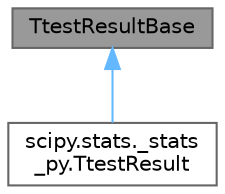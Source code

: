 digraph "TtestResultBase"
{
 // LATEX_PDF_SIZE
  bgcolor="transparent";
  edge [fontname=Helvetica,fontsize=10,labelfontname=Helvetica,labelfontsize=10];
  node [fontname=Helvetica,fontsize=10,shape=box,height=0.2,width=0.4];
  Node1 [id="Node000001",label="TtestResultBase",height=0.2,width=0.4,color="gray40", fillcolor="grey60", style="filled", fontcolor="black",tooltip=" "];
  Node1 -> Node2 [id="edge1_Node000001_Node000002",dir="back",color="steelblue1",style="solid",tooltip=" "];
  Node2 [id="Node000002",label="scipy.stats._stats\l_py.TtestResult",height=0.2,width=0.4,color="gray40", fillcolor="white", style="filled",URL="$d9/dc5/classscipy_1_1stats_1_1__stats__py_1_1TtestResult.html",tooltip=" "];
}
